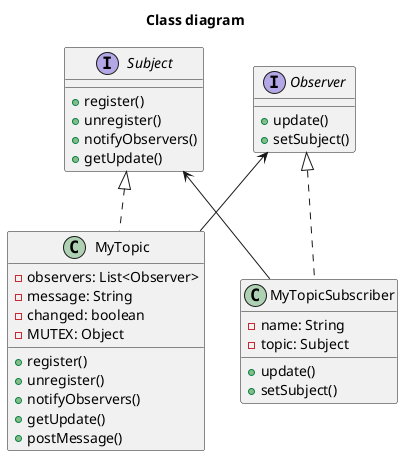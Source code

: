 @startuml
title Class diagram
Interface Subject{
	+register()
	+unregister()
	+notifyObservers()
	+getUpdate()
}
Interface Observer{
	+update()
	+setSubject()
}
class MyTopic{
	-observers: List<Observer>
	-message: String
	-changed: boolean
	-MUTEX: Object
	+register()
	+unregister()
	+notifyObservers()
	+getUpdate()
	+postMessage()
}
class MyTopicSubscriber{
	-name: String
	-topic: Subject
	+update()
	+setSubject()
}
MyTopicSubscriber -up-> Subject
MyTopicSubscriber .up.|> Observer
MyTopic -up-> Observer
MyTopic .up.|> Subject
@enduml
